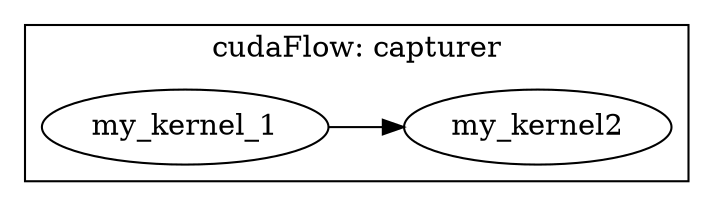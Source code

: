 digraph cudaFlowCapturer {
  rankdir="LR";
  subgraph cluster_capturer{
    label="cudaFlow: capturer"
    my_kernel_1 -> my_kernel2;
  }
}
